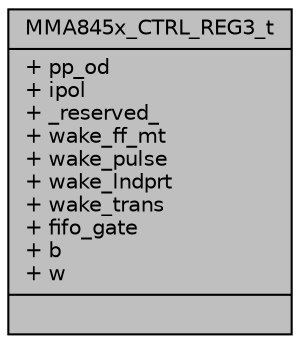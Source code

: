 digraph "MMA845x_CTRL_REG3_t"
{
  edge [fontname="Helvetica",fontsize="10",labelfontname="Helvetica",labelfontsize="10"];
  node [fontname="Helvetica",fontsize="10",shape=record];
  Node1 [label="{MMA845x_CTRL_REG3_t\n|+ pp_od\l+ ipol\l+ _reserved_\l+ wake_ff_mt\l+ wake_pulse\l+ wake_lndprt\l+ wake_trans\l+ fifo_gate\l+ b\l+ w\l|}",height=0.2,width=0.4,color="black", fillcolor="grey75", style="filled", fontcolor="black"];
}
